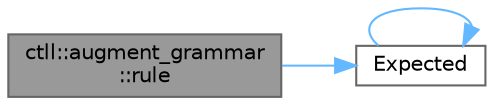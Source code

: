 digraph "ctll::augment_grammar::rule"
{
 // LATEX_PDF_SIZE
  bgcolor="transparent";
  edge [fontname=Helvetica,fontsize=10,labelfontname=Helvetica,labelfontsize=10];
  node [fontname=Helvetica,fontsize=10,shape=box,height=0.2,width=0.4];
  rankdir="LR";
  Node1 [id="Node000001",label="ctll::augment_grammar\l::rule",height=0.2,width=0.4,color="gray40", fillcolor="grey60", style="filled", fontcolor="black",tooltip=" "];
  Node1 -> Node2 [id="edge1_Node000001_Node000002",color="steelblue1",style="solid",tooltip=" "];
  Node2 [id="Node000002",label="Expected",height=0.2,width=0.4,color="grey40", fillcolor="white", style="filled",URL="$test__task_8cpp.html#a8e120e603e9c94c0d4aae1ddd7a1a5ed",tooltip="Compute what Count should be after RecursiveTask(child_count,depth) runs."];
  Node2 -> Node2 [id="edge2_Node000002_Node000002",color="steelblue1",style="solid",tooltip=" "];
}
